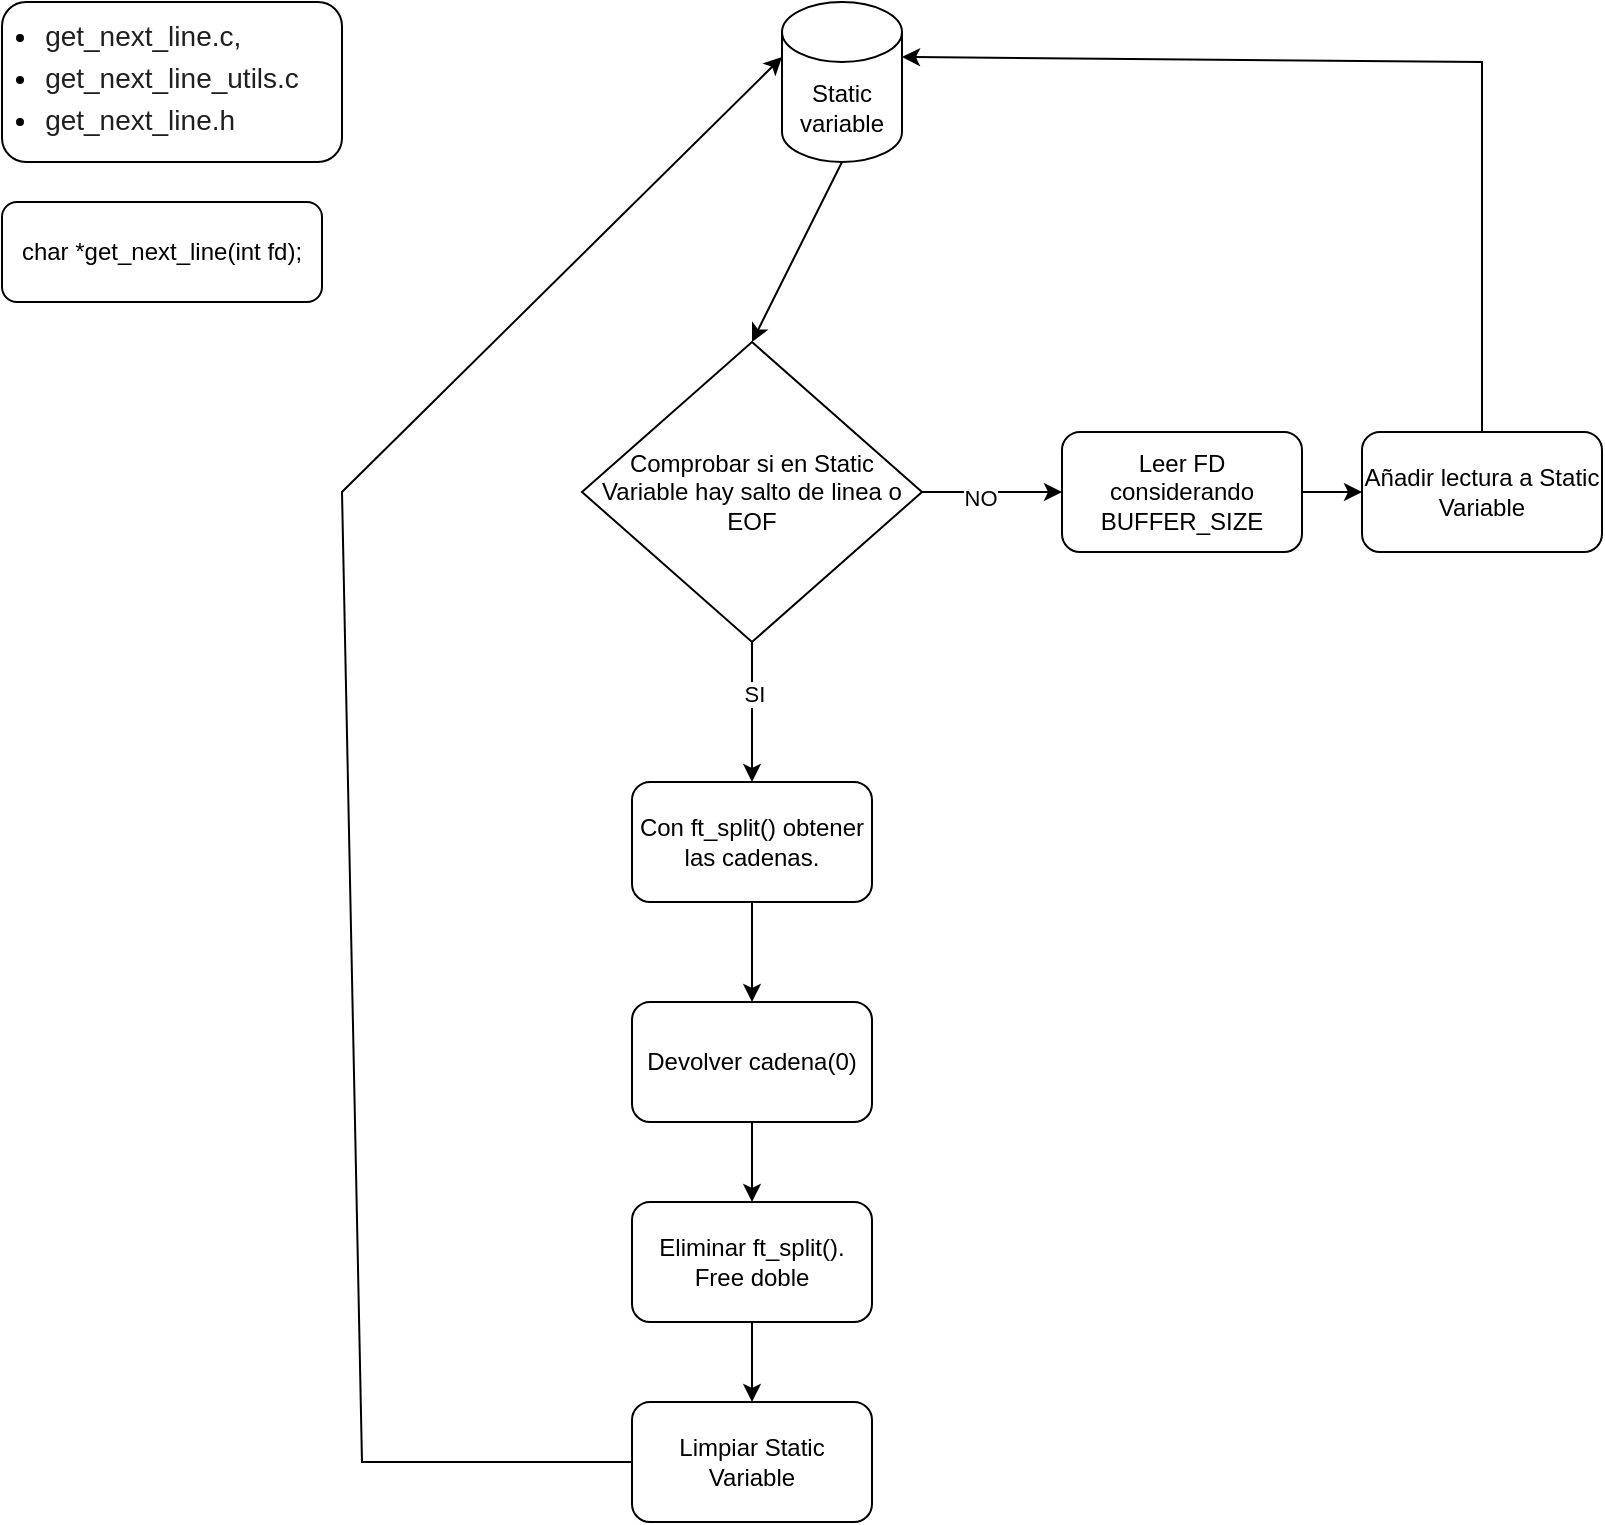 <mxfile version="28.2.5">
  <diagram name="Page-1" id="beA6irtENfZuqhENOxo9">
    <mxGraphModel dx="1085" dy="865" grid="1" gridSize="10" guides="1" tooltips="1" connect="1" arrows="1" fold="1" page="1" pageScale="1" pageWidth="850" pageHeight="1100" math="0" shadow="0">
      <root>
        <mxCell id="0" />
        <mxCell id="1" parent="0" />
        <mxCell id="8V6ik14wB7esG-wOaiC3-1" value="&lt;ul style=&quot;margin: 0px; padding: 0px; font-family: &amp;quot;Google Sans&amp;quot;, Arial, sans-serif; font-size: 14px; text-align: start;&quot; class=&quot;i8Z77e&quot;&gt;&lt;li style=&quot;margin: 0px 0px 4px; padding: 0px; list-style-type: disc;&quot; class=&quot;TrT0Xe&quot;&gt;&lt;font style=&quot;color: light-dark(rgb(31, 31, 31), rgb(255, 0, 0));&quot;&gt;get_next_line.c,&amp;nbsp;&lt;/font&gt;&lt;/li&gt;&lt;li style=&quot;margin: 0px 0px 4px; padding: 0px; list-style-type: disc;&quot; class=&quot;TrT0Xe&quot;&gt;&lt;font style=&quot;color: light-dark(rgb(31, 31, 31), rgb(255, 0, 0));&quot;&gt;get_next_line_utils.c&lt;/font&gt;&lt;/li&gt;&lt;li style=&quot;margin: 0px 0px 4px; padding: 0px; list-style-type: disc;&quot; class=&quot;TrT0Xe&quot;&gt;&lt;font style=&quot;color: light-dark(rgb(31, 31, 31), rgb(255, 0, 0));&quot;&gt;get_next_line.h&lt;/font&gt;&lt;br&gt;&lt;/li&gt;&lt;/ul&gt;" style="rounded=1;whiteSpace=wrap;html=1;" vertex="1" parent="1">
          <mxGeometry x="20" y="60" width="170" height="80" as="geometry" />
        </mxCell>
        <mxCell id="8V6ik14wB7esG-wOaiC3-2" value="char *get_next_line(int fd);" style="rounded=1;whiteSpace=wrap;html=1;" vertex="1" parent="1">
          <mxGeometry x="20" y="160" width="160" height="50" as="geometry" />
        </mxCell>
        <mxCell id="8V6ik14wB7esG-wOaiC3-3" value="Static variable" style="shape=cylinder3;whiteSpace=wrap;html=1;boundedLbl=1;backgroundOutline=1;size=15;" vertex="1" parent="1">
          <mxGeometry x="410" y="60" width="60" height="80" as="geometry" />
        </mxCell>
        <mxCell id="8V6ik14wB7esG-wOaiC3-4" value="Leer FD considerando BUFFER_SIZE" style="rounded=1;whiteSpace=wrap;html=1;" vertex="1" parent="1">
          <mxGeometry x="550" y="275" width="120" height="60" as="geometry" />
        </mxCell>
        <mxCell id="8V6ik14wB7esG-wOaiC3-6" value="Comprobar si en Static Variable hay salto de linea o EOF" style="rhombus;whiteSpace=wrap;html=1;" vertex="1" parent="1">
          <mxGeometry x="310" y="230" width="170" height="150" as="geometry" />
        </mxCell>
        <mxCell id="8V6ik14wB7esG-wOaiC3-7" value="Con ft_split() obtener las cadenas." style="rounded=1;whiteSpace=wrap;html=1;" vertex="1" parent="1">
          <mxGeometry x="335" y="450" width="120" height="60" as="geometry" />
        </mxCell>
        <mxCell id="8V6ik14wB7esG-wOaiC3-8" value="Devolver cadena(0)" style="rounded=1;whiteSpace=wrap;html=1;" vertex="1" parent="1">
          <mxGeometry x="335" y="560" width="120" height="60" as="geometry" />
        </mxCell>
        <mxCell id="8V6ik14wB7esG-wOaiC3-9" value="Limpiar Static Variable" style="rounded=1;whiteSpace=wrap;html=1;" vertex="1" parent="1">
          <mxGeometry x="335" y="760" width="120" height="60" as="geometry" />
        </mxCell>
        <mxCell id="8V6ik14wB7esG-wOaiC3-10" value="" style="endArrow=classic;html=1;rounded=0;exitX=0;exitY=0.5;exitDx=0;exitDy=0;entryX=0;entryY=0;entryDx=0;entryDy=27.5;entryPerimeter=0;" edge="1" parent="1" source="8V6ik14wB7esG-wOaiC3-9" target="8V6ik14wB7esG-wOaiC3-3">
          <mxGeometry width="50" height="50" relative="1" as="geometry">
            <mxPoint x="470" y="380" as="sourcePoint" />
            <mxPoint x="520" y="330" as="targetPoint" />
            <Array as="points">
              <mxPoint x="200" y="790" />
              <mxPoint x="190" y="305" />
            </Array>
          </mxGeometry>
        </mxCell>
        <mxCell id="8V6ik14wB7esG-wOaiC3-11" value="Añadir lectura a Static Variable" style="rounded=1;whiteSpace=wrap;html=1;" vertex="1" parent="1">
          <mxGeometry x="700" y="275" width="120" height="60" as="geometry" />
        </mxCell>
        <mxCell id="8V6ik14wB7esG-wOaiC3-12" value="" style="endArrow=classic;html=1;rounded=0;entryX=1;entryY=0;entryDx=0;entryDy=27.5;entryPerimeter=0;exitX=0.5;exitY=0;exitDx=0;exitDy=0;" edge="1" parent="1" source="8V6ik14wB7esG-wOaiC3-11" target="8V6ik14wB7esG-wOaiC3-3">
          <mxGeometry width="50" height="50" relative="1" as="geometry">
            <mxPoint x="470" y="380" as="sourcePoint" />
            <mxPoint x="520" y="330" as="targetPoint" />
            <Array as="points">
              <mxPoint x="760" y="90" />
            </Array>
          </mxGeometry>
        </mxCell>
        <mxCell id="8V6ik14wB7esG-wOaiC3-13" value="" style="endArrow=classic;html=1;rounded=0;entryX=0.5;entryY=0;entryDx=0;entryDy=0;exitX=0.5;exitY=1;exitDx=0;exitDy=0;exitPerimeter=0;" edge="1" parent="1" source="8V6ik14wB7esG-wOaiC3-3" target="8V6ik14wB7esG-wOaiC3-6">
          <mxGeometry width="50" height="50" relative="1" as="geometry">
            <mxPoint x="470" y="380" as="sourcePoint" />
            <mxPoint x="520" y="330" as="targetPoint" />
          </mxGeometry>
        </mxCell>
        <mxCell id="8V6ik14wB7esG-wOaiC3-14" value="" style="endArrow=classic;html=1;rounded=0;exitX=1;exitY=0.5;exitDx=0;exitDy=0;entryX=0;entryY=0.5;entryDx=0;entryDy=0;" edge="1" parent="1" source="8V6ik14wB7esG-wOaiC3-6" target="8V6ik14wB7esG-wOaiC3-4">
          <mxGeometry width="50" height="50" relative="1" as="geometry">
            <mxPoint x="470" y="380" as="sourcePoint" />
            <mxPoint x="520" y="330" as="targetPoint" />
          </mxGeometry>
        </mxCell>
        <mxCell id="8V6ik14wB7esG-wOaiC3-19" value="NO" style="edgeLabel;html=1;align=center;verticalAlign=middle;resizable=0;points=[];" vertex="1" connectable="0" parent="8V6ik14wB7esG-wOaiC3-14">
          <mxGeometry x="-0.185" y="-3" relative="1" as="geometry">
            <mxPoint as="offset" />
          </mxGeometry>
        </mxCell>
        <mxCell id="8V6ik14wB7esG-wOaiC3-15" value="" style="endArrow=classic;html=1;rounded=0;exitX=0.5;exitY=1;exitDx=0;exitDy=0;entryX=0.5;entryY=0;entryDx=0;entryDy=0;" edge="1" parent="1" source="8V6ik14wB7esG-wOaiC3-6" target="8V6ik14wB7esG-wOaiC3-7">
          <mxGeometry width="50" height="50" relative="1" as="geometry">
            <mxPoint x="490" y="350" as="sourcePoint" />
            <mxPoint x="560" y="350" as="targetPoint" />
          </mxGeometry>
        </mxCell>
        <mxCell id="8V6ik14wB7esG-wOaiC3-20" value="SI" style="edgeLabel;html=1;align=center;verticalAlign=middle;resizable=0;points=[];" vertex="1" connectable="0" parent="8V6ik14wB7esG-wOaiC3-15">
          <mxGeometry x="-0.269" y="1" relative="1" as="geometry">
            <mxPoint as="offset" />
          </mxGeometry>
        </mxCell>
        <mxCell id="8V6ik14wB7esG-wOaiC3-16" value="" style="endArrow=classic;html=1;rounded=0;exitX=0.5;exitY=1;exitDx=0;exitDy=0;entryX=0.5;entryY=0;entryDx=0;entryDy=0;" edge="1" parent="1" source="8V6ik14wB7esG-wOaiC3-7" target="8V6ik14wB7esG-wOaiC3-8">
          <mxGeometry width="50" height="50" relative="1" as="geometry">
            <mxPoint x="420" y="460" as="sourcePoint" />
            <mxPoint x="490" y="460" as="targetPoint" />
          </mxGeometry>
        </mxCell>
        <mxCell id="8V6ik14wB7esG-wOaiC3-17" value="" style="endArrow=classic;html=1;rounded=0;entryX=0.5;entryY=0;entryDx=0;entryDy=0;" edge="1" parent="1" source="8V6ik14wB7esG-wOaiC3-8" target="8V6ik14wB7esG-wOaiC3-21">
          <mxGeometry width="50" height="50" relative="1" as="geometry">
            <mxPoint x="540" y="500" as="sourcePoint" />
            <mxPoint x="610" y="500" as="targetPoint" />
          </mxGeometry>
        </mxCell>
        <mxCell id="8V6ik14wB7esG-wOaiC3-18" value="" style="endArrow=classic;html=1;rounded=0;exitX=1;exitY=0.5;exitDx=0;exitDy=0;entryX=0;entryY=0.5;entryDx=0;entryDy=0;" edge="1" parent="1" source="8V6ik14wB7esG-wOaiC3-4" target="8V6ik14wB7esG-wOaiC3-11">
          <mxGeometry width="50" height="50" relative="1" as="geometry">
            <mxPoint x="590" y="370" as="sourcePoint" />
            <mxPoint x="660" y="370" as="targetPoint" />
          </mxGeometry>
        </mxCell>
        <mxCell id="8V6ik14wB7esG-wOaiC3-21" value="Eliminar ft_split(). Free doble" style="rounded=1;whiteSpace=wrap;html=1;" vertex="1" parent="1">
          <mxGeometry x="335" y="660" width="120" height="60" as="geometry" />
        </mxCell>
        <mxCell id="8V6ik14wB7esG-wOaiC3-22" value="" style="endArrow=classic;html=1;rounded=0;entryX=0.5;entryY=0;entryDx=0;entryDy=0;exitX=0.5;exitY=1;exitDx=0;exitDy=0;" edge="1" parent="1" source="8V6ik14wB7esG-wOaiC3-21" target="8V6ik14wB7esG-wOaiC3-9">
          <mxGeometry width="50" height="50" relative="1" as="geometry">
            <mxPoint x="440" y="650" as="sourcePoint" />
            <mxPoint x="440" y="690" as="targetPoint" />
          </mxGeometry>
        </mxCell>
      </root>
    </mxGraphModel>
  </diagram>
</mxfile>
